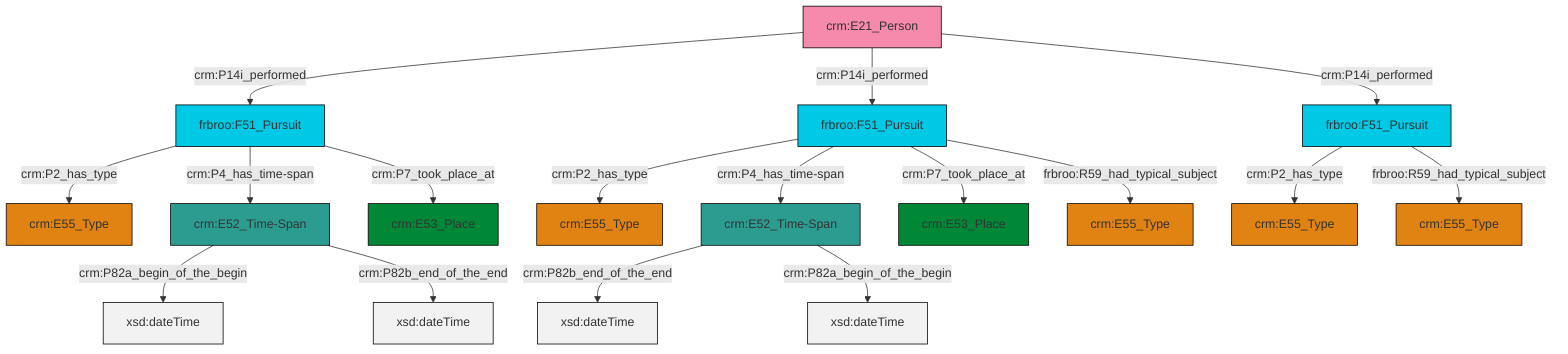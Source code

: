graph TD
classDef Literal fill:#f2f2f2,stroke:#000000;
classDef CRM_Entity fill:#FFFFFF,stroke:#000000;
classDef Temporal_Entity fill:#00C9E6, stroke:#000000;
classDef Type fill:#E18312, stroke:#000000;
classDef Time-Span fill:#2C9C91, stroke:#000000;
classDef Appellation fill:#FFEB7F, stroke:#000000;
classDef Place fill:#008836, stroke:#000000;
classDef Persistent_Item fill:#B266B2, stroke:#000000;
classDef Conceptual_Object fill:#FFD700, stroke:#000000;
classDef Physical_Thing fill:#D2B48C, stroke:#000000;
classDef Actor fill:#f58aad, stroke:#000000;
classDef PC_Classes fill:#4ce600, stroke:#000000;
classDef Multi fill:#cccccc,stroke:#000000;

0["crm:E21_Person"]:::Actor -->|crm:P14i_performed| 1["frbroo:F51_Pursuit"]:::Temporal_Entity
0["crm:E21_Person"]:::Actor -->|crm:P14i_performed| 9["frbroo:F51_Pursuit"]:::Temporal_Entity
1["frbroo:F51_Pursuit"]:::Temporal_Entity -->|crm:P2_has_type| 2["crm:E55_Type"]:::Type
9["frbroo:F51_Pursuit"]:::Temporal_Entity -->|crm:P2_has_type| 4["crm:E55_Type"]:::Type
1["frbroo:F51_Pursuit"]:::Temporal_Entity -->|crm:P4_has_time-span| 10["crm:E52_Time-Span"]:::Time-Span
0["crm:E21_Person"]:::Actor -->|crm:P14i_performed| 7["frbroo:F51_Pursuit"]:::Temporal_Entity
7["frbroo:F51_Pursuit"]:::Temporal_Entity -->|crm:P2_has_type| 11["crm:E55_Type"]:::Type
10["crm:E52_Time-Span"]:::Time-Span -->|crm:P82a_begin_of_the_begin| 12[xsd:dateTime]:::Literal
9["frbroo:F51_Pursuit"]:::Temporal_Entity -->|crm:P4_has_time-span| 19["crm:E52_Time-Span"]:::Time-Span
19["crm:E52_Time-Span"]:::Time-Span -->|crm:P82b_end_of_the_end| 20[xsd:dateTime]:::Literal
19["crm:E52_Time-Span"]:::Time-Span -->|crm:P82a_begin_of_the_begin| 21[xsd:dateTime]:::Literal
7["frbroo:F51_Pursuit"]:::Temporal_Entity -->|frbroo:R59_had_typical_subject| 15["crm:E55_Type"]:::Type
10["crm:E52_Time-Span"]:::Time-Span -->|crm:P82b_end_of_the_end| 23[xsd:dateTime]:::Literal
9["frbroo:F51_Pursuit"]:::Temporal_Entity -->|crm:P7_took_place_at| 26["crm:E53_Place"]:::Place
1["frbroo:F51_Pursuit"]:::Temporal_Entity -->|crm:P7_took_place_at| 29["crm:E53_Place"]:::Place
9["frbroo:F51_Pursuit"]:::Temporal_Entity -->|frbroo:R59_had_typical_subject| 27["crm:E55_Type"]:::Type